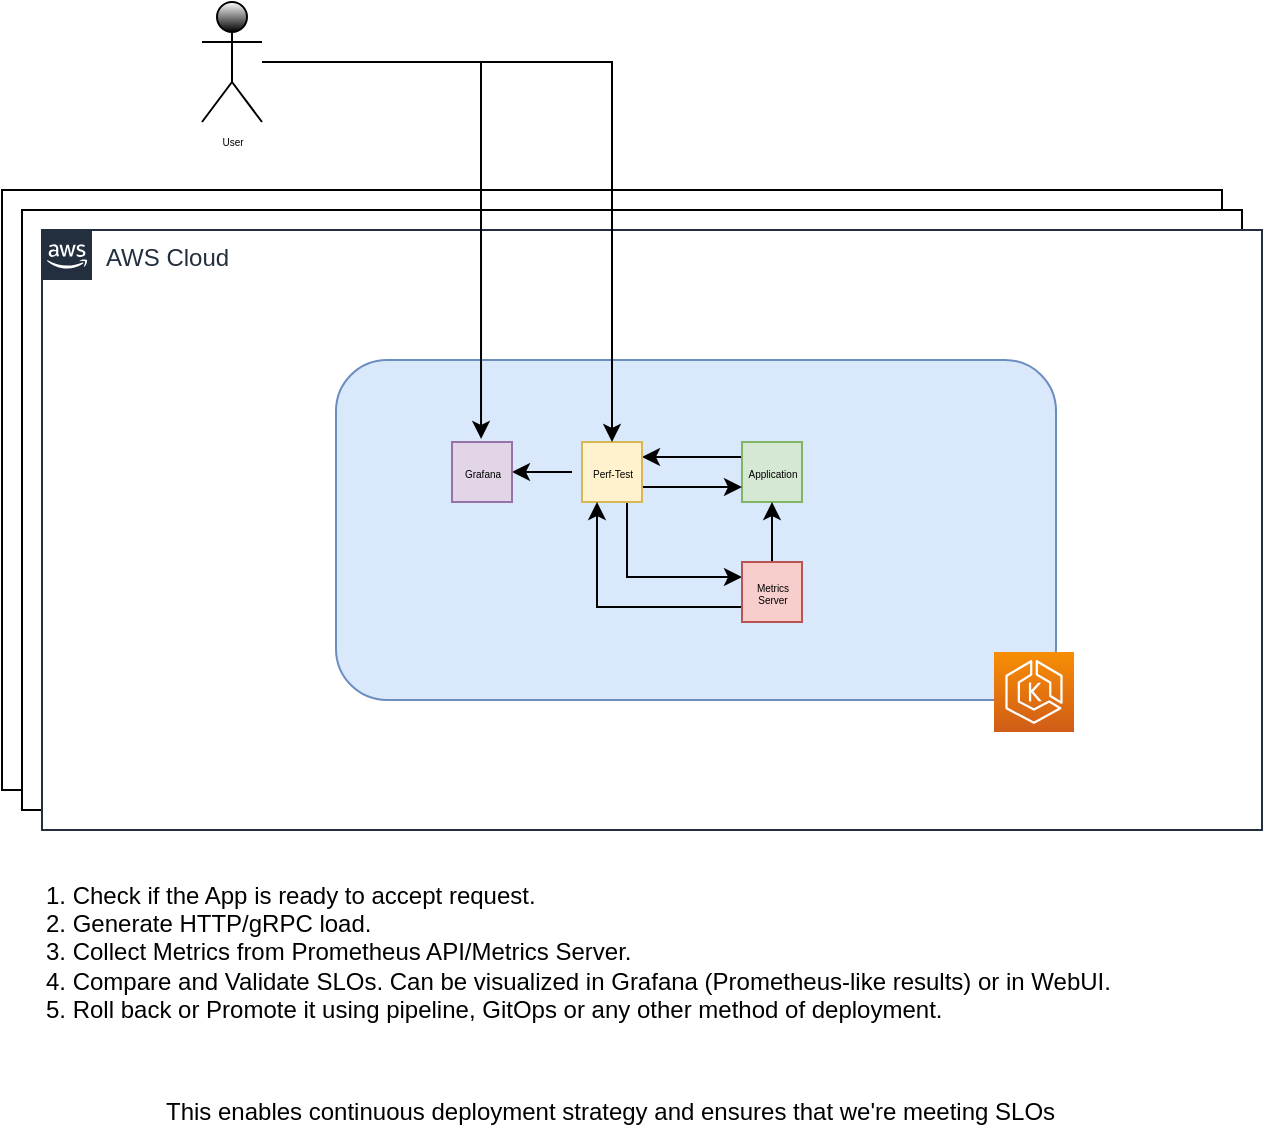 <mxfile version="20.8.20" type="device"><diagram id="Ht1M8jgEwFfnCIfOTk4-" name="Page-1"><mxGraphModel dx="976" dy="584" grid="1" gridSize="10" guides="1" tooltips="1" connect="1" arrows="1" fold="1" page="1" pageScale="1" pageWidth="1169" pageHeight="827" math="0" shadow="0"><root><mxCell id="0"/><mxCell id="1" parent="0"/><mxCell id="UEzPUAAOIrF-is8g5C7q-208" value="" style="rounded=0;whiteSpace=wrap;html=1;labelBackgroundColor=#ffffff;fillColor=#ffffff;gradientColor=none;container=1;pointerEvents=0;collapsible=0;recursiveResize=0;" parent="1" vertex="1"><mxGeometry x="230" y="254" width="610" height="300" as="geometry"/></mxCell><mxCell id="UEzPUAAOIrF-is8g5C7q-207" value="" style="rounded=0;whiteSpace=wrap;html=1;labelBackgroundColor=#ffffff;fillColor=#ffffff;gradientColor=none;container=1;pointerEvents=0;collapsible=0;recursiveResize=0;" parent="1" vertex="1"><mxGeometry x="240" y="264" width="610" height="300" as="geometry"/></mxCell><mxCell id="UEzPUAAOIrF-is8g5C7q-206" value="AWS Cloud" style="points=[[0,0],[0.25,0],[0.5,0],[0.75,0],[1,0],[1,0.25],[1,0.5],[1,0.75],[1,1],[0.75,1],[0.5,1],[0.25,1],[0,1],[0,0.75],[0,0.5],[0,0.25]];outlineConnect=0;gradientColor=none;html=1;whiteSpace=wrap;fontSize=12;fontStyle=0;shape=mxgraph.aws4.group;grIcon=mxgraph.aws4.group_aws_cloud_alt;strokeColor=#232F3E;fillColor=#ffffff;verticalAlign=top;align=left;spacingLeft=30;fontColor=#232F3E;dashed=0;labelBackgroundColor=#ffffff;container=1;pointerEvents=0;collapsible=0;recursiveResize=0;" parent="1" vertex="1"><mxGeometry x="250" y="274" width="610" height="300" as="geometry"/></mxCell><mxCell id="oSzyKc61G-1sR0Ini_8s-6" value="" style="rounded=1;whiteSpace=wrap;html=1;fillColor=#dae8fc;strokeColor=#6c8ebf;" vertex="1" parent="1"><mxGeometry x="397" y="339" width="360" height="170" as="geometry"/></mxCell><mxCell id="oSzyKc61G-1sR0Ini_8s-8" value="" style="sketch=0;points=[[0,0,0],[0.25,0,0],[0.5,0,0],[0.75,0,0],[1,0,0],[0,1,0],[0.25,1,0],[0.5,1,0],[0.75,1,0],[1,1,0],[0,0.25,0],[0,0.5,0],[0,0.75,0],[1,0.25,0],[1,0.5,0],[1,0.75,0]];outlineConnect=0;fontColor=#232F3E;gradientColor=#F78E04;gradientDirection=north;fillColor=#D05C17;strokeColor=#ffffff;dashed=0;verticalLabelPosition=bottom;verticalAlign=top;align=center;html=1;fontSize=12;fontStyle=0;aspect=fixed;shape=mxgraph.aws4.resourceIcon;resIcon=mxgraph.aws4.eks;" vertex="1" parent="1"><mxGeometry x="726" y="485" width="40" height="40" as="geometry"/></mxCell><mxCell id="oSzyKc61G-1sR0Ini_8s-16" style="edgeStyle=orthogonalEdgeStyle;rounded=0;orthogonalLoop=1;jettySize=auto;html=1;exitX=0;exitY=0.25;exitDx=0;exitDy=0;entryX=1;entryY=0.25;entryDx=0;entryDy=0;" edge="1" parent="1" source="oSzyKc61G-1sR0Ini_8s-9" target="oSzyKc61G-1sR0Ini_8s-11"><mxGeometry relative="1" as="geometry"/></mxCell><mxCell id="oSzyKc61G-1sR0Ini_8s-9" value="" style="whiteSpace=wrap;html=1;aspect=fixed;fillColor=#d5e8d4;strokeColor=#82b366;" vertex="1" parent="1"><mxGeometry x="600" y="380" width="30" height="30" as="geometry"/></mxCell><mxCell id="oSzyKc61G-1sR0Ini_8s-17" style="edgeStyle=orthogonalEdgeStyle;rounded=0;orthogonalLoop=1;jettySize=auto;html=1;exitX=1;exitY=0.75;exitDx=0;exitDy=0;entryX=0;entryY=0.75;entryDx=0;entryDy=0;" edge="1" parent="1" source="oSzyKc61G-1sR0Ini_8s-11" target="oSzyKc61G-1sR0Ini_8s-9"><mxGeometry relative="1" as="geometry"/></mxCell><mxCell id="oSzyKc61G-1sR0Ini_8s-29" style="edgeStyle=orthogonalEdgeStyle;rounded=0;orthogonalLoop=1;jettySize=auto;html=1;exitX=0.75;exitY=1;exitDx=0;exitDy=0;entryX=0;entryY=0.25;entryDx=0;entryDy=0;fontSize=5;startArrow=none;startFill=0;" edge="1" parent="1" source="oSzyKc61G-1sR0Ini_8s-11" target="oSzyKc61G-1sR0Ini_8s-12"><mxGeometry relative="1" as="geometry"/></mxCell><mxCell id="oSzyKc61G-1sR0Ini_8s-11" value="" style="whiteSpace=wrap;html=1;aspect=fixed;fillColor=#fff2cc;strokeColor=#d6b656;" vertex="1" parent="1"><mxGeometry x="520" y="380" width="30" height="30" as="geometry"/></mxCell><mxCell id="oSzyKc61G-1sR0Ini_8s-14" style="edgeStyle=orthogonalEdgeStyle;rounded=0;orthogonalLoop=1;jettySize=auto;html=1;entryX=0.5;entryY=1;entryDx=0;entryDy=0;" edge="1" parent="1" source="oSzyKc61G-1sR0Ini_8s-12" target="oSzyKc61G-1sR0Ini_8s-9"><mxGeometry relative="1" as="geometry"/></mxCell><mxCell id="oSzyKc61G-1sR0Ini_8s-30" style="edgeStyle=orthogonalEdgeStyle;rounded=0;orthogonalLoop=1;jettySize=auto;html=1;exitX=0;exitY=0.75;exitDx=0;exitDy=0;entryX=0.25;entryY=1;entryDx=0;entryDy=0;fontSize=5;startArrow=none;startFill=0;" edge="1" parent="1" source="oSzyKc61G-1sR0Ini_8s-12" target="oSzyKc61G-1sR0Ini_8s-11"><mxGeometry relative="1" as="geometry"/></mxCell><mxCell id="oSzyKc61G-1sR0Ini_8s-12" value="" style="whiteSpace=wrap;html=1;aspect=fixed;fillColor=#f8cecc;strokeColor=#b85450;" vertex="1" parent="1"><mxGeometry x="600" y="440" width="30" height="30" as="geometry"/></mxCell><mxCell id="oSzyKc61G-1sR0Ini_8s-18" value="1. Check if the App is ready to accept request.&lt;br&gt;2. Generate HTTP/gRPC load.&lt;br&gt;3. Collect Metrics from Prometheus API/Metrics Server.&lt;br&gt;4. Compare and Validate SLOs. Can be visualized in Grafana (Prometheus-like results) or in WebUI.&lt;br&gt;5. Roll back or Promote it using pipeline, GitOps or any other method of deployment." style="text;html=1;align=left;verticalAlign=middle;resizable=0;points=[];autosize=1;strokeColor=none;fillColor=none;" vertex="1" parent="1"><mxGeometry x="250" y="590" width="560" height="90" as="geometry"/></mxCell><mxCell id="oSzyKc61G-1sR0Ini_8s-21" value="Application" style="text;html=1;align=center;verticalAlign=middle;resizable=0;points=[];autosize=1;strokeColor=none;fillColor=none;fontSize=5;" vertex="1" parent="1"><mxGeometry x="590" y="385" width="50" height="20" as="geometry"/></mxCell><mxCell id="oSzyKc61G-1sR0Ini_8s-36" style="edgeStyle=orthogonalEdgeStyle;rounded=0;orthogonalLoop=1;jettySize=auto;html=1;entryX=1;entryY=0.5;entryDx=0;entryDy=0;fontSize=5;startArrow=none;startFill=0;" edge="1" parent="1" source="oSzyKc61G-1sR0Ini_8s-22" target="oSzyKc61G-1sR0Ini_8s-33"><mxGeometry relative="1" as="geometry"/></mxCell><mxCell id="oSzyKc61G-1sR0Ini_8s-22" value="Perf-Test" style="text;html=1;align=center;verticalAlign=middle;resizable=0;points=[];autosize=1;strokeColor=none;fillColor=none;fontSize=5;" vertex="1" parent="1"><mxGeometry x="515" y="385" width="40" height="20" as="geometry"/></mxCell><mxCell id="oSzyKc61G-1sR0Ini_8s-37" style="edgeStyle=orthogonalEdgeStyle;rounded=0;orthogonalLoop=1;jettySize=auto;html=1;entryX=0.488;entryY=-0.052;entryDx=0;entryDy=0;entryPerimeter=0;fontSize=5;startArrow=none;startFill=0;" edge="1" parent="1" source="oSzyKc61G-1sR0Ini_8s-24" target="oSzyKc61G-1sR0Ini_8s-31"><mxGeometry relative="1" as="geometry"/></mxCell><mxCell id="oSzyKc61G-1sR0Ini_8s-38" style="edgeStyle=orthogonalEdgeStyle;rounded=0;orthogonalLoop=1;jettySize=auto;html=1;entryX=0.5;entryY=0;entryDx=0;entryDy=0;fontSize=5;startArrow=none;startFill=0;" edge="1" parent="1" source="oSzyKc61G-1sR0Ini_8s-24" target="oSzyKc61G-1sR0Ini_8s-11"><mxGeometry relative="1" as="geometry"/></mxCell><mxCell id="oSzyKc61G-1sR0Ini_8s-24" value="User" style="shape=umlActor;verticalLabelPosition=bottom;verticalAlign=top;html=1;outlineConnect=0;fontSize=5;gradientColor=default;" vertex="1" parent="1"><mxGeometry x="330" y="160" width="30" height="60" as="geometry"/></mxCell><mxCell id="oSzyKc61G-1sR0Ini_8s-20" value="Metrics&lt;br&gt;Server" style="text;html=1;align=center;verticalAlign=middle;resizable=0;points=[];autosize=1;strokeColor=none;fillColor=none;fontSize=5;" vertex="1" parent="1"><mxGeometry x="595" y="440" width="40" height="30" as="geometry"/></mxCell><mxCell id="oSzyKc61G-1sR0Ini_8s-31" value="Metrics&lt;br&gt;Server" style="text;html=1;align=center;verticalAlign=middle;resizable=0;points=[];autosize=1;strokeColor=none;fillColor=none;fontSize=5;" vertex="1" parent="1"><mxGeometry x="450" y="380" width="40" height="30" as="geometry"/></mxCell><mxCell id="oSzyKc61G-1sR0Ini_8s-33" value="" style="whiteSpace=wrap;html=1;aspect=fixed;fillColor=#e1d5e7;strokeColor=#9673a6;" vertex="1" parent="1"><mxGeometry x="455" y="380" width="30" height="30" as="geometry"/></mxCell><mxCell id="oSzyKc61G-1sR0Ini_8s-34" value="Grafana" style="text;html=1;align=center;verticalAlign=middle;resizable=0;points=[];autosize=1;strokeColor=none;fillColor=none;fontSize=5;" vertex="1" parent="1"><mxGeometry x="450" y="385" width="40" height="20" as="geometry"/></mxCell><mxCell id="oSzyKc61G-1sR0Ini_8s-39" value="This enables continuous deployment strategy and ensures that we're meeting SLOs" style="text;html=1;align=left;verticalAlign=middle;resizable=0;points=[];autosize=1;strokeColor=none;fillColor=none;" vertex="1" parent="1"><mxGeometry x="310" y="700" width="470" height="30" as="geometry"/></mxCell></root></mxGraphModel></diagram></mxfile>